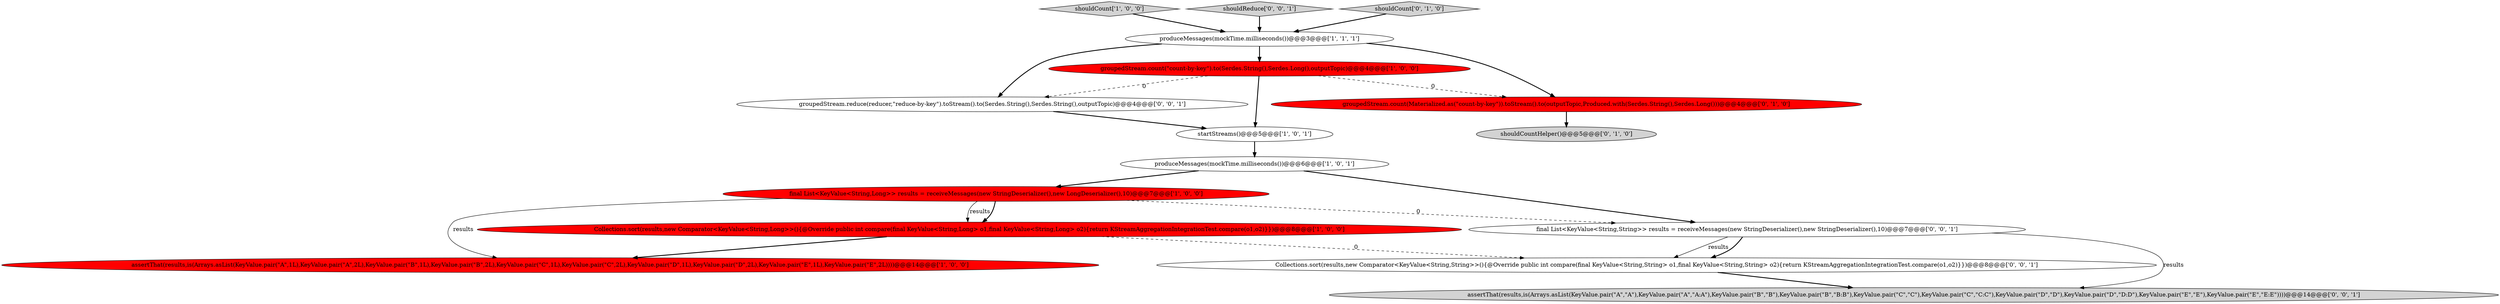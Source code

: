 digraph {
8 [style = filled, label = "shouldCountHelper()@@@5@@@['0', '1', '0']", fillcolor = lightgray, shape = ellipse image = "AAA0AAABBB2BBB"];
14 [style = filled, label = "assertThat(results,is(Arrays.asList(KeyValue.pair(\"A\",\"A\"),KeyValue.pair(\"A\",\"A:A\"),KeyValue.pair(\"B\",\"B\"),KeyValue.pair(\"B\",\"B:B\"),KeyValue.pair(\"C\",\"C\"),KeyValue.pair(\"C\",\"C:C\"),KeyValue.pair(\"D\",\"D\"),KeyValue.pair(\"D\",\"D:D\"),KeyValue.pair(\"E\",\"E\"),KeyValue.pair(\"E\",\"E:E\"))))@@@14@@@['0', '0', '1']", fillcolor = lightgray, shape = ellipse image = "AAA0AAABBB3BBB"];
12 [style = filled, label = "groupedStream.reduce(reducer,\"reduce-by-key\").toStream().to(Serdes.String(),Serdes.String(),outputTopic)@@@4@@@['0', '0', '1']", fillcolor = white, shape = ellipse image = "AAA0AAABBB3BBB"];
1 [style = filled, label = "produceMessages(mockTime.milliseconds())@@@6@@@['1', '0', '1']", fillcolor = white, shape = ellipse image = "AAA0AAABBB1BBB"];
7 [style = filled, label = "final List<KeyValue<String,Long>> results = receiveMessages(new StringDeserializer(),new LongDeserializer(),10)@@@7@@@['1', '0', '0']", fillcolor = red, shape = ellipse image = "AAA1AAABBB1BBB"];
3 [style = filled, label = "shouldCount['1', '0', '0']", fillcolor = lightgray, shape = diamond image = "AAA0AAABBB1BBB"];
6 [style = filled, label = "groupedStream.count(\"count-by-key\").to(Serdes.String(),Serdes.Long(),outputTopic)@@@4@@@['1', '0', '0']", fillcolor = red, shape = ellipse image = "AAA1AAABBB1BBB"];
2 [style = filled, label = "Collections.sort(results,new Comparator<KeyValue<String,Long>>(){@Override public int compare(final KeyValue<String,Long> o1,final KeyValue<String,Long> o2){return KStreamAggregationIntegrationTest.compare(o1,o2)}})@@@8@@@['1', '0', '0']", fillcolor = red, shape = ellipse image = "AAA1AAABBB1BBB"];
0 [style = filled, label = "startStreams()@@@5@@@['1', '0', '1']", fillcolor = white, shape = ellipse image = "AAA0AAABBB1BBB"];
4 [style = filled, label = "produceMessages(mockTime.milliseconds())@@@3@@@['1', '1', '1']", fillcolor = white, shape = ellipse image = "AAA0AAABBB1BBB"];
11 [style = filled, label = "Collections.sort(results,new Comparator<KeyValue<String,String>>(){@Override public int compare(final KeyValue<String,String> o1,final KeyValue<String,String> o2){return KStreamAggregationIntegrationTest.compare(o1,o2)}})@@@8@@@['0', '0', '1']", fillcolor = white, shape = ellipse image = "AAA0AAABBB3BBB"];
15 [style = filled, label = "shouldReduce['0', '0', '1']", fillcolor = lightgray, shape = diamond image = "AAA0AAABBB3BBB"];
13 [style = filled, label = "final List<KeyValue<String,String>> results = receiveMessages(new StringDeserializer(),new StringDeserializer(),10)@@@7@@@['0', '0', '1']", fillcolor = white, shape = ellipse image = "AAA0AAABBB3BBB"];
5 [style = filled, label = "assertThat(results,is(Arrays.asList(KeyValue.pair(\"A\",1L),KeyValue.pair(\"A\",2L),KeyValue.pair(\"B\",1L),KeyValue.pair(\"B\",2L),KeyValue.pair(\"C\",1L),KeyValue.pair(\"C\",2L),KeyValue.pair(\"D\",1L),KeyValue.pair(\"D\",2L),KeyValue.pair(\"E\",1L),KeyValue.pair(\"E\",2L))))@@@14@@@['1', '0', '0']", fillcolor = red, shape = ellipse image = "AAA1AAABBB1BBB"];
10 [style = filled, label = "groupedStream.count(Materialized.as(\"count-by-key\")).toStream().to(outputTopic,Produced.with(Serdes.String(),Serdes.Long()))@@@4@@@['0', '1', '0']", fillcolor = red, shape = ellipse image = "AAA1AAABBB2BBB"];
9 [style = filled, label = "shouldCount['0', '1', '0']", fillcolor = lightgray, shape = diamond image = "AAA0AAABBB2BBB"];
4->10 [style = bold, label=""];
13->11 [style = solid, label="results"];
7->2 [style = solid, label="results"];
11->14 [style = bold, label=""];
4->6 [style = bold, label=""];
9->4 [style = bold, label=""];
7->5 [style = solid, label="results"];
6->0 [style = bold, label=""];
12->0 [style = bold, label=""];
1->7 [style = bold, label=""];
3->4 [style = bold, label=""];
1->13 [style = bold, label=""];
13->11 [style = bold, label=""];
6->10 [style = dashed, label="0"];
6->12 [style = dashed, label="0"];
10->8 [style = bold, label=""];
7->2 [style = bold, label=""];
0->1 [style = bold, label=""];
13->14 [style = solid, label="results"];
15->4 [style = bold, label=""];
7->13 [style = dashed, label="0"];
4->12 [style = bold, label=""];
2->11 [style = dashed, label="0"];
2->5 [style = bold, label=""];
}
